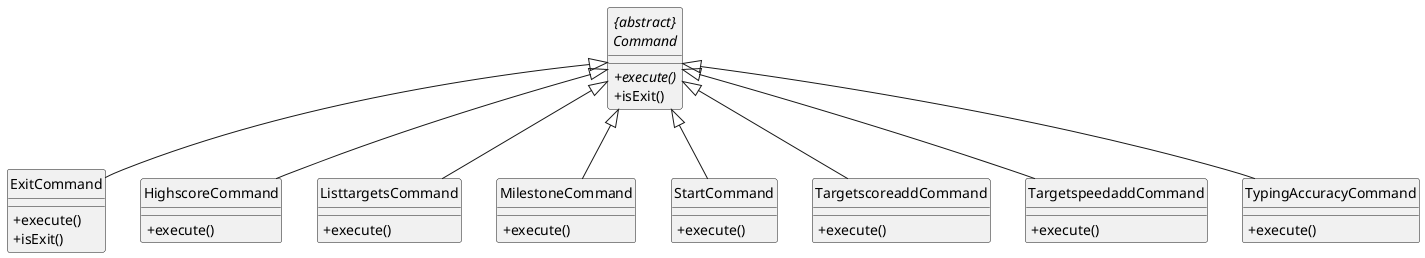 @startuml

hide circle
skinparam classAttributeIconSize 0

abstract "{abstract}\nCommand" {

    {abstract} +execute()
    +isExit()
    }

    class ExitCommand {
    +execute()
    +isExit()
    }
    class HighscoreCommand {
    +execute()
    }
    class ListtargetsCommand {
    +execute()
    }
    class MilestoneCommand {
    +execute()
    }
    class StartCommand {
    +execute()
    }
    class TargetscoreaddCommand {
    +execute()
    }
    class TargetspeedaddCommand {
    +execute()
    }
    class TypingAccuracyCommand {
    +execute()
    }

    "{abstract}\nCommand" <|-- ExitCommand
    "{abstract}\nCommand" <|-- HighscoreCommand
    "{abstract}\nCommand" <|-- ListtargetsCommand
    "{abstract}\nCommand" <|-- MilestoneCommand
    "{abstract}\nCommand" <|-- StartCommand
    "{abstract}\nCommand" <|-- TargetscoreaddCommand
    "{abstract}\nCommand" <|-- TargetspeedaddCommand
    "{abstract}\nCommand" <|-- TypingAccuracyCommand
@enduml
